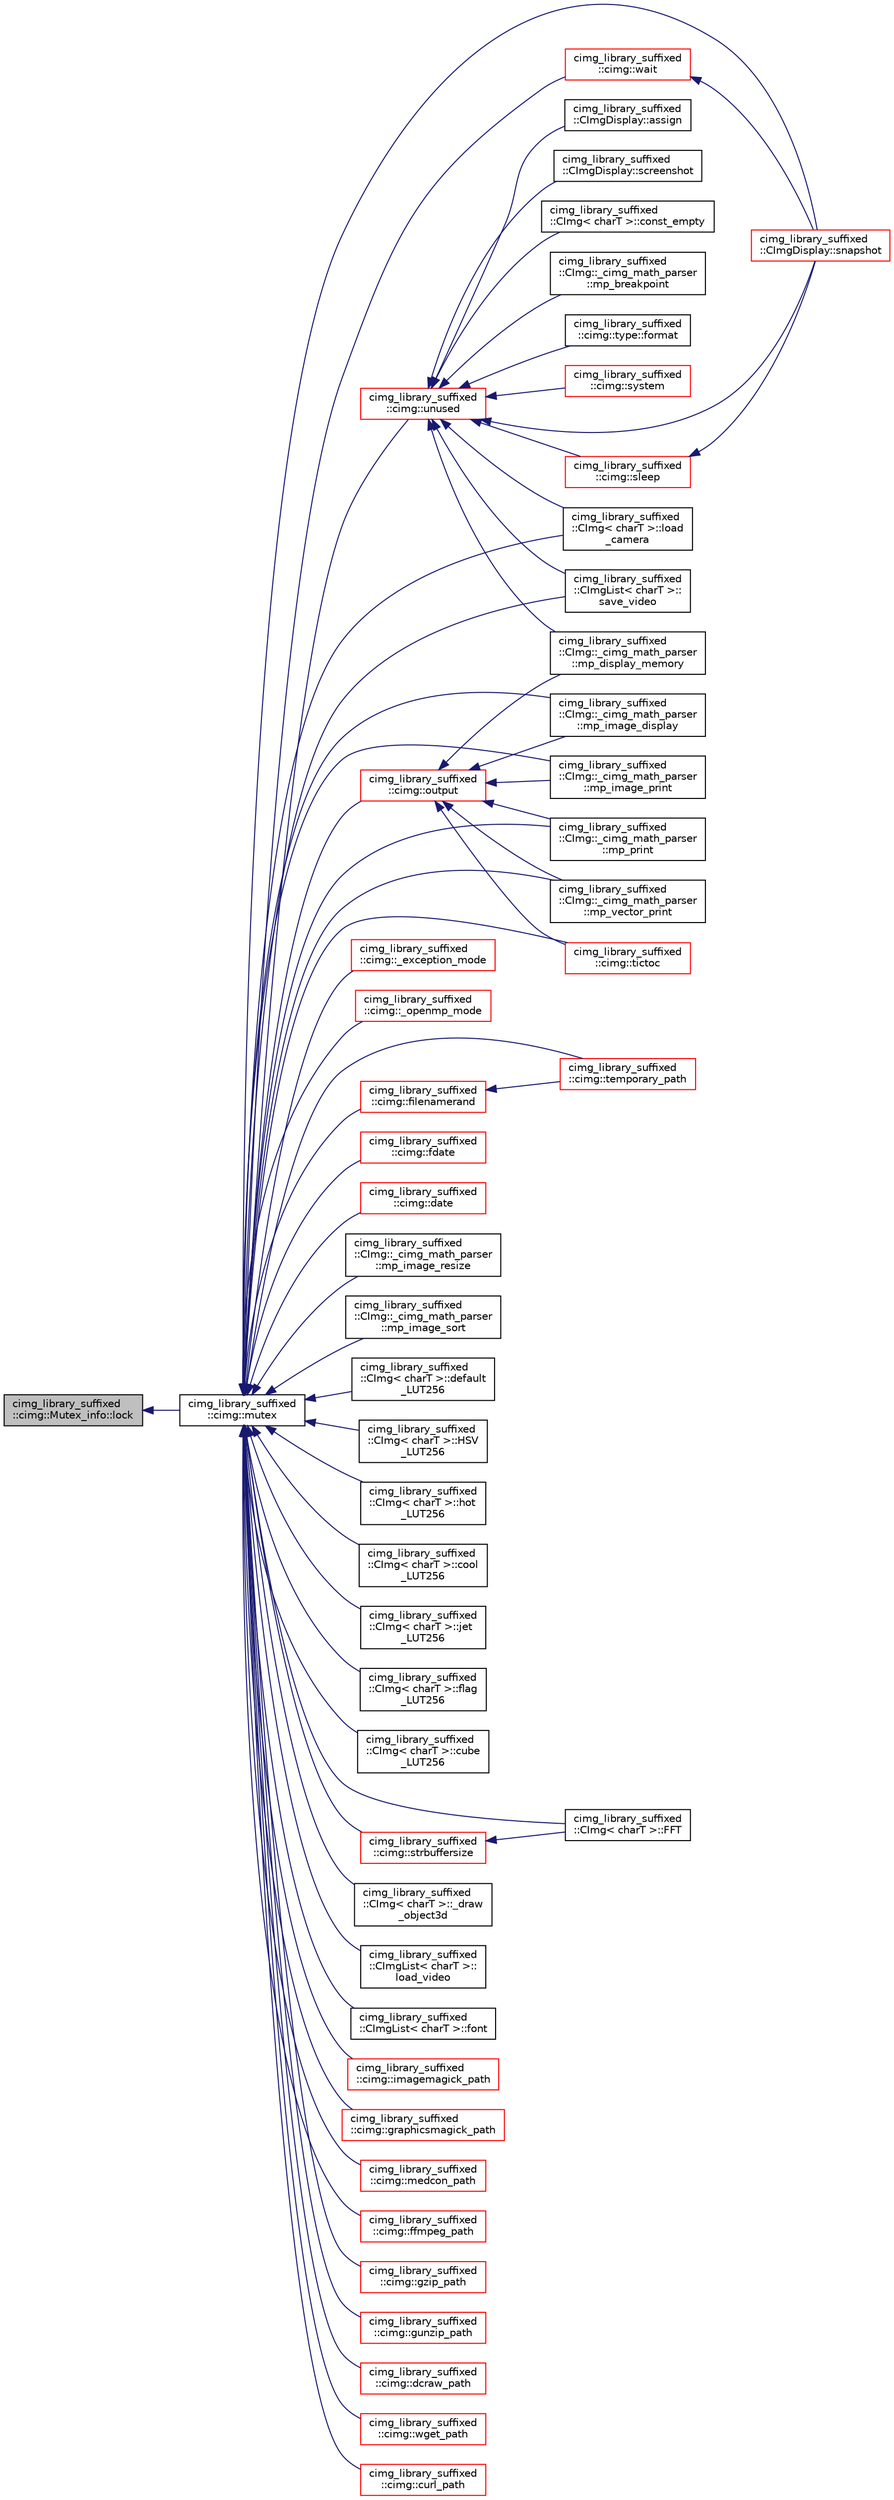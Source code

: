 digraph "cimg_library_suffixed::cimg::Mutex_info::lock"
{
  edge [fontname="Helvetica",fontsize="10",labelfontname="Helvetica",labelfontsize="10"];
  node [fontname="Helvetica",fontsize="10",shape=record];
  rankdir="LR";
  Node3 [label="cimg_library_suffixed\l::cimg::Mutex_info::lock",height=0.2,width=0.4,color="black", fillcolor="grey75", style="filled", fontcolor="black"];
  Node3 -> Node4 [dir="back",color="midnightblue",fontsize="10",style="solid",fontname="Helvetica"];
  Node4 [label="cimg_library_suffixed\l::cimg::mutex",height=0.2,width=0.4,color="black", fillcolor="white", style="filled",URL="$namespacecimg__library__suffixed_1_1cimg.html#a9e739e4b4ac058abfba069466617b914"];
  Node4 -> Node5 [dir="back",color="midnightblue",fontsize="10",style="solid",fontname="Helvetica"];
  Node5 [label="cimg_library_suffixed\l::cimg::unused",height=0.2,width=0.4,color="red", fillcolor="white", style="filled",URL="$namespacecimg__library__suffixed_1_1cimg.html#a79aef0cbcf66ceb71c2b74cb66b4deb2",tooltip="Avoid warning messages due to unused parameters. Do nothing actually. "];
  Node5 -> Node6 [dir="back",color="midnightblue",fontsize="10",style="solid",fontname="Helvetica"];
  Node6 [label="cimg_library_suffixed\l::cimg::type::format",height=0.2,width=0.4,color="black", fillcolor="white", style="filled",URL="$structcimg__library__suffixed_1_1cimg_1_1type.html#a282756ed38a301a26ce37292782ec5c5"];
  Node5 -> Node7 [dir="back",color="midnightblue",fontsize="10",style="solid",fontname="Helvetica"];
  Node7 [label="cimg_library_suffixed\l::cimg::system",height=0.2,width=0.4,color="red", fillcolor="white", style="filled",URL="$namespacecimg__library__suffixed_1_1cimg.html#a5ddfa532b09b12973f543977f1f688da"];
  Node5 -> Node48 [dir="back",color="midnightblue",fontsize="10",style="solid",fontname="Helvetica"];
  Node48 [label="cimg_library_suffixed\l::cimg::sleep",height=0.2,width=0.4,color="red", fillcolor="white", style="filled",URL="$namespacecimg__library__suffixed_1_1cimg.html#aa2bf8fb0d97c122cbc52e1f2e167e8a6",tooltip="Sleep for a given numbers of milliseconds. "];
  Node48 -> Node58 [dir="back",color="midnightblue",fontsize="10",style="solid",fontname="Helvetica"];
  Node58 [label="cimg_library_suffixed\l::CImgDisplay::snapshot",height=0.2,width=0.4,color="red", fillcolor="white", style="filled",URL="$structcimg__library__suffixed_1_1_c_img_display.html#a914ee0515249db301dc66275861a6b3e",tooltip="Take a snapshot of the associated window content. "];
  Node5 -> Node63 [dir="back",color="midnightblue",fontsize="10",style="solid",fontname="Helvetica"];
  Node63 [label="cimg_library_suffixed\l::CImgDisplay::assign",height=0.2,width=0.4,color="black", fillcolor="white", style="filled",URL="$structcimg__library__suffixed_1_1_c_img_display.html#a316edd54f58ad7fa3fdbb439f1b34177",tooltip="Construct a display with specified dimensions . "];
  Node5 -> Node64 [dir="back",color="midnightblue",fontsize="10",style="solid",fontname="Helvetica"];
  Node64 [label="cimg_library_suffixed\l::CImgDisplay::screenshot",height=0.2,width=0.4,color="black", fillcolor="white", style="filled",URL="$structcimg__library__suffixed_1_1_c_img_display.html#a264122e4cc7584dfa57678ceda68bfbb",tooltip="Take a snapshot of the current screen content. "];
  Node5 -> Node58 [dir="back",color="midnightblue",fontsize="10",style="solid",fontname="Helvetica"];
  Node5 -> Node65 [dir="back",color="midnightblue",fontsize="10",style="solid",fontname="Helvetica"];
  Node65 [label="cimg_library_suffixed\l::CImg\< charT \>::const_empty",height=0.2,width=0.4,color="black", fillcolor="white", style="filled",URL="$structcimg__library__suffixed_1_1_c_img.html#a0c25588da200d84fb03afb1b491c6738",tooltip="Return a reference to an empty image . "];
  Node5 -> Node66 [dir="back",color="midnightblue",fontsize="10",style="solid",fontname="Helvetica"];
  Node66 [label="cimg_library_suffixed\l::CImg::_cimg_math_parser\l::mp_breakpoint",height=0.2,width=0.4,color="black", fillcolor="white", style="filled",URL="$structcimg__library__suffixed_1_1_c_img_1_1__cimg__math__parser.html#a7a7f75c918df02ccfa168c11a143c585"];
  Node5 -> Node67 [dir="back",color="midnightblue",fontsize="10",style="solid",fontname="Helvetica"];
  Node67 [label="cimg_library_suffixed\l::CImg::_cimg_math_parser\l::mp_display_memory",height=0.2,width=0.4,color="black", fillcolor="white", style="filled",URL="$structcimg__library__suffixed_1_1_c_img_1_1__cimg__math__parser.html#a6d1b924d601f12aafc3733441e165124"];
  Node5 -> Node81 [dir="back",color="midnightblue",fontsize="10",style="solid",fontname="Helvetica"];
  Node81 [label="cimg_library_suffixed\l::CImg\< charT \>::load\l_camera",height=0.2,width=0.4,color="black", fillcolor="white", style="filled",URL="$structcimg__library__suffixed_1_1_c_img.html#a7283a9a49902ac537d8e1bb2613ee9cc",tooltip="Load image from a camera stream, using OpenCV. "];
  Node5 -> Node84 [dir="back",color="midnightblue",fontsize="10",style="solid",fontname="Helvetica"];
  Node84 [label="cimg_library_suffixed\l::CImgList\< charT \>::\lsave_video",height=0.2,width=0.4,color="black", fillcolor="white", style="filled",URL="$structcimg__library__suffixed_1_1_c_img_list.html#a4fcada66102d9f9245f11d2127dbe8fb",tooltip="Save image sequence, using the OpenCV library. "];
  Node4 -> Node87 [dir="back",color="midnightblue",fontsize="10",style="solid",fontname="Helvetica"];
  Node87 [label="cimg_library_suffixed\l::cimg::_exception_mode",height=0.2,width=0.4,color="red", fillcolor="white", style="filled",URL="$namespacecimg__library__suffixed_1_1cimg.html#a6c578f866de2be9be7e385d693c758c8"];
  Node4 -> Node188 [dir="back",color="midnightblue",fontsize="10",style="solid",fontname="Helvetica"];
  Node188 [label="cimg_library_suffixed\l::cimg::_openmp_mode",height=0.2,width=0.4,color="red", fillcolor="white", style="filled",URL="$namespacecimg__library__suffixed_1_1cimg.html#a2a1f404b2580ad14629ca49e7c5380e5",tooltip="Set current  openmp mode. "];
  Node4 -> Node161 [dir="back",color="midnightblue",fontsize="10",style="solid",fontname="Helvetica"];
  Node161 [label="cimg_library_suffixed\l::cimg::output",height=0.2,width=0.4,color="red", fillcolor="white", style="filled",URL="$namespacecimg__library__suffixed_1_1cimg.html#ada686776cc71803df391eea79cd1b3e5",tooltip="Get/set default output stream for the  library messages. "];
  Node161 -> Node67 [dir="back",color="midnightblue",fontsize="10",style="solid",fontname="Helvetica"];
  Node161 -> Node170 [dir="back",color="midnightblue",fontsize="10",style="solid",fontname="Helvetica"];
  Node170 [label="cimg_library_suffixed\l::CImg::_cimg_math_parser\l::mp_image_display",height=0.2,width=0.4,color="black", fillcolor="white", style="filled",URL="$structcimg__library__suffixed_1_1_c_img_1_1__cimg__math__parser.html#ad2d5f6551f0f1016374e3ece398f8624"];
  Node161 -> Node171 [dir="back",color="midnightblue",fontsize="10",style="solid",fontname="Helvetica"];
  Node171 [label="cimg_library_suffixed\l::CImg::_cimg_math_parser\l::mp_image_print",height=0.2,width=0.4,color="black", fillcolor="white", style="filled",URL="$structcimg__library__suffixed_1_1_c_img_1_1__cimg__math__parser.html#accadb0cbf6248cad3cc6985a8325df20"];
  Node161 -> Node172 [dir="back",color="midnightblue",fontsize="10",style="solid",fontname="Helvetica"];
  Node172 [label="cimg_library_suffixed\l::CImg::_cimg_math_parser\l::mp_print",height=0.2,width=0.4,color="black", fillcolor="white", style="filled",URL="$structcimg__library__suffixed_1_1_c_img_1_1__cimg__math__parser.html#aad0725b5cc325c823bb66b26c48fa253"];
  Node161 -> Node173 [dir="back",color="midnightblue",fontsize="10",style="solid",fontname="Helvetica"];
  Node173 [label="cimg_library_suffixed\l::CImg::_cimg_math_parser\l::mp_vector_print",height=0.2,width=0.4,color="black", fillcolor="white", style="filled",URL="$structcimg__library__suffixed_1_1_c_img_1_1__cimg__math__parser.html#a223221c97f90a501165ccafad7d0121a"];
  Node161 -> Node176 [dir="back",color="midnightblue",fontsize="10",style="solid",fontname="Helvetica"];
  Node176 [label="cimg_library_suffixed\l::cimg::tictoc",height=0.2,width=0.4,color="red", fillcolor="white", style="filled",URL="$namespacecimg__library__suffixed_1_1cimg.html#ab47e3a7718b582df77725470f3824eb4"];
  Node4 -> Node50 [dir="back",color="midnightblue",fontsize="10",style="solid",fontname="Helvetica"];
  Node50 [label="cimg_library_suffixed\l::cimg::wait",height=0.2,width=0.4,color="red", fillcolor="white", style="filled",URL="$namespacecimg__library__suffixed_1_1cimg.html#a8431f8cf0989f40df3b6ac7d9dc90abd",tooltip="Wait for a given number of milliseconds since the last call to wait(). "];
  Node50 -> Node58 [dir="back",color="midnightblue",fontsize="10",style="solid",fontname="Helvetica"];
  Node4 -> Node179 [dir="back",color="midnightblue",fontsize="10",style="solid",fontname="Helvetica"];
  Node179 [label="cimg_library_suffixed\l::cimg::filenamerand",height=0.2,width=0.4,color="red", fillcolor="white", style="filled",URL="$namespacecimg__library__suffixed_1_1cimg.html#ae92216bbc140ed7afef601f72ba2bd81"];
  Node179 -> Node119 [dir="back",color="midnightblue",fontsize="10",style="solid",fontname="Helvetica"];
  Node119 [label="cimg_library_suffixed\l::cimg::temporary_path",height=0.2,width=0.4,color="red", fillcolor="white", style="filled",URL="$namespacecimg__library__suffixed_1_1cimg.html#ae9af8e17db04e875db3b45cbe58892d6",tooltip="Get/set path to store temporary files. "];
  Node4 -> Node190 [dir="back",color="midnightblue",fontsize="10",style="solid",fontname="Helvetica"];
  Node190 [label="cimg_library_suffixed\l::cimg::fdate",height=0.2,width=0.4,color="red", fillcolor="white", style="filled",URL="$namespacecimg__library__suffixed_1_1cimg.html#a0654bf4ceae1444ae9fa1113cbb064ee",tooltip="Get last write time of a given file or directory (multiple-attributes version). "];
  Node4 -> Node181 [dir="back",color="midnightblue",fontsize="10",style="solid",fontname="Helvetica"];
  Node181 [label="cimg_library_suffixed\l::cimg::date",height=0.2,width=0.4,color="red", fillcolor="white", style="filled",URL="$namespacecimg__library__suffixed_1_1cimg.html#a6b6e28a991c9e426d8cb1c6d1e02849e",tooltip="Get current local time (multiple-attributes version). "];
  Node4 -> Node58 [dir="back",color="midnightblue",fontsize="10",style="solid",fontname="Helvetica"];
  Node4 -> Node170 [dir="back",color="midnightblue",fontsize="10",style="solid",fontname="Helvetica"];
  Node4 -> Node171 [dir="back",color="midnightblue",fontsize="10",style="solid",fontname="Helvetica"];
  Node4 -> Node192 [dir="back",color="midnightblue",fontsize="10",style="solid",fontname="Helvetica"];
  Node192 [label="cimg_library_suffixed\l::CImg::_cimg_math_parser\l::mp_image_resize",height=0.2,width=0.4,color="black", fillcolor="white", style="filled",URL="$structcimg__library__suffixed_1_1_c_img_1_1__cimg__math__parser.html#ad676e1626e3d1e0abc5317527ecb9e6f"];
  Node4 -> Node193 [dir="back",color="midnightblue",fontsize="10",style="solid",fontname="Helvetica"];
  Node193 [label="cimg_library_suffixed\l::CImg::_cimg_math_parser\l::mp_image_sort",height=0.2,width=0.4,color="black", fillcolor="white", style="filled",URL="$structcimg__library__suffixed_1_1_c_img_1_1__cimg__math__parser.html#a3dc8e03302dcf232f3f72dfd6f0feb96"];
  Node4 -> Node172 [dir="back",color="midnightblue",fontsize="10",style="solid",fontname="Helvetica"];
  Node4 -> Node173 [dir="back",color="midnightblue",fontsize="10",style="solid",fontname="Helvetica"];
  Node4 -> Node194 [dir="back",color="midnightblue",fontsize="10",style="solid",fontname="Helvetica"];
  Node194 [label="cimg_library_suffixed\l::CImg\< charT \>::default\l_LUT256",height=0.2,width=0.4,color="black", fillcolor="white", style="filled",URL="$structcimg__library__suffixed_1_1_c_img.html#a8ba500fe12161e3920124457308956ac",tooltip="Return colormap \"default\", containing 256 colors entries in RGB. "];
  Node4 -> Node195 [dir="back",color="midnightblue",fontsize="10",style="solid",fontname="Helvetica"];
  Node195 [label="cimg_library_suffixed\l::CImg\< charT \>::HSV\l_LUT256",height=0.2,width=0.4,color="black", fillcolor="white", style="filled",URL="$structcimg__library__suffixed_1_1_c_img.html#a51f90120a4070c5d47806c9fffc210ff",tooltip="Return colormap \"HSV\", containing 256 colors entries in RGB. "];
  Node4 -> Node196 [dir="back",color="midnightblue",fontsize="10",style="solid",fontname="Helvetica"];
  Node196 [label="cimg_library_suffixed\l::CImg\< charT \>::hot\l_LUT256",height=0.2,width=0.4,color="black", fillcolor="white", style="filled",URL="$structcimg__library__suffixed_1_1_c_img.html#a2f69ebdf31dfb711698fe30753714c4b",tooltip="Return colormap \"hot\", containing 256 colors entries in RGB. "];
  Node4 -> Node197 [dir="back",color="midnightblue",fontsize="10",style="solid",fontname="Helvetica"];
  Node197 [label="cimg_library_suffixed\l::CImg\< charT \>::cool\l_LUT256",height=0.2,width=0.4,color="black", fillcolor="white", style="filled",URL="$structcimg__library__suffixed_1_1_c_img.html#a005b4b10c6ea4202a3d5b243cfdda18b",tooltip="Return colormap \"cool\", containing 256 colors entries in RGB. "];
  Node4 -> Node198 [dir="back",color="midnightblue",fontsize="10",style="solid",fontname="Helvetica"];
  Node198 [label="cimg_library_suffixed\l::CImg\< charT \>::jet\l_LUT256",height=0.2,width=0.4,color="black", fillcolor="white", style="filled",URL="$structcimg__library__suffixed_1_1_c_img.html#a5d583ac0b28ff49e4fd09216a8ccd5c9",tooltip="Return colormap \"jet\", containing 256 colors entries in RGB. "];
  Node4 -> Node199 [dir="back",color="midnightblue",fontsize="10",style="solid",fontname="Helvetica"];
  Node199 [label="cimg_library_suffixed\l::CImg\< charT \>::flag\l_LUT256",height=0.2,width=0.4,color="black", fillcolor="white", style="filled",URL="$structcimg__library__suffixed_1_1_c_img.html#adb5bd770cc77e0989d01df4498f5138c",tooltip="Return colormap \"flag\", containing 256 colors entries in RGB. "];
  Node4 -> Node200 [dir="back",color="midnightblue",fontsize="10",style="solid",fontname="Helvetica"];
  Node200 [label="cimg_library_suffixed\l::CImg\< charT \>::cube\l_LUT256",height=0.2,width=0.4,color="black", fillcolor="white", style="filled",URL="$structcimg__library__suffixed_1_1_c_img.html#a0783d1845462d2d1f70d9fe3bc9708a2",tooltip="Return colormap \"cube\", containing 256 colors entries in RGB. "];
  Node4 -> Node201 [dir="back",color="midnightblue",fontsize="10",style="solid",fontname="Helvetica"];
  Node201 [label="cimg_library_suffixed\l::CImg\< charT \>::FFT",height=0.2,width=0.4,color="black", fillcolor="white", style="filled",URL="$structcimg__library__suffixed_1_1_c_img.html#abf1763dd0cf132f59147662022feb791",tooltip="Compute 1d Fast Fourier Transform, along a specified axis. "];
  Node4 -> Node202 [dir="back",color="midnightblue",fontsize="10",style="solid",fontname="Helvetica"];
  Node202 [label="cimg_library_suffixed\l::CImg\< charT \>::_draw\l_object3d",height=0.2,width=0.4,color="black", fillcolor="white", style="filled",URL="$structcimg__library__suffixed_1_1_c_img.html#a6dba86c8049ae141ffc9936b2eaf5c5c"];
  Node4 -> Node81 [dir="back",color="midnightblue",fontsize="10",style="solid",fontname="Helvetica"];
  Node4 -> Node115 [dir="back",color="midnightblue",fontsize="10",style="solid",fontname="Helvetica"];
  Node115 [label="cimg_library_suffixed\l::CImgList\< charT \>::\lload_video",height=0.2,width=0.4,color="black", fillcolor="white", style="filled",URL="$structcimg__library__suffixed_1_1_c_img_list.html#a23a2c8ad55006cc12ef5316355e46ea0",tooltip="Load an image from a video file, using OpenCV library. "];
  Node4 -> Node84 [dir="back",color="midnightblue",fontsize="10",style="solid",fontname="Helvetica"];
  Node4 -> Node203 [dir="back",color="midnightblue",fontsize="10",style="solid",fontname="Helvetica"];
  Node203 [label="cimg_library_suffixed\l::CImgList\< charT \>::font",height=0.2,width=0.4,color="black", fillcolor="white", style="filled",URL="$structcimg__library__suffixed_1_1_c_img_list.html#aeb4a6463a473fa5935f69534ca1a49c8",tooltip="Return a CImg pre-defined font with desired size. "];
  Node4 -> Node119 [dir="back",color="midnightblue",fontsize="10",style="solid",fontname="Helvetica"];
  Node4 -> Node121 [dir="back",color="midnightblue",fontsize="10",style="solid",fontname="Helvetica"];
  Node121 [label="cimg_library_suffixed\l::cimg::imagemagick_path",height=0.2,width=0.4,color="red", fillcolor="white", style="filled",URL="$namespacecimg__library__suffixed_1_1cimg.html#a96cabeea0a54a10aeee97ead7b672f0f",tooltip="Get/set path to the Program Files/ directory (Windows only). "];
  Node4 -> Node122 [dir="back",color="midnightblue",fontsize="10",style="solid",fontname="Helvetica"];
  Node122 [label="cimg_library_suffixed\l::cimg::graphicsmagick_path",height=0.2,width=0.4,color="red", fillcolor="white", style="filled",URL="$namespacecimg__library__suffixed_1_1cimg.html#ab4063d8fb2c2564596f33f4a75436f76",tooltip="Get/set path to the GraphicsMagick&#39;s gm binary. "];
  Node4 -> Node123 [dir="back",color="midnightblue",fontsize="10",style="solid",fontname="Helvetica"];
  Node123 [label="cimg_library_suffixed\l::cimg::medcon_path",height=0.2,width=0.4,color="red", fillcolor="white", style="filled",URL="$namespacecimg__library__suffixed_1_1cimg.html#a65c2f6f9671ac4f3eae2b5624313926e",tooltip="Get/set path to the XMedcon&#39;s medcon binary. "];
  Node4 -> Node124 [dir="back",color="midnightblue",fontsize="10",style="solid",fontname="Helvetica"];
  Node124 [label="cimg_library_suffixed\l::cimg::ffmpeg_path",height=0.2,width=0.4,color="red", fillcolor="white", style="filled",URL="$namespacecimg__library__suffixed_1_1cimg.html#a5b8fba26176c5506b1eb27e70ca44889",tooltip="Get/set path to the FFMPEG&#39;s ffmpeg binary. "];
  Node4 -> Node125 [dir="back",color="midnightblue",fontsize="10",style="solid",fontname="Helvetica"];
  Node125 [label="cimg_library_suffixed\l::cimg::gzip_path",height=0.2,width=0.4,color="red", fillcolor="white", style="filled",URL="$namespacecimg__library__suffixed_1_1cimg.html#aac00308d827ccbd69bd26c9ba6e1356b",tooltip="Get/set path to the gzip binary. "];
  Node4 -> Node126 [dir="back",color="midnightblue",fontsize="10",style="solid",fontname="Helvetica"];
  Node126 [label="cimg_library_suffixed\l::cimg::gunzip_path",height=0.2,width=0.4,color="red", fillcolor="white", style="filled",URL="$namespacecimg__library__suffixed_1_1cimg.html#a7b4390d7bec2ffbf27d108f1c3a699e0",tooltip="Get/set path to the gunzip binary. "];
  Node4 -> Node127 [dir="back",color="midnightblue",fontsize="10",style="solid",fontname="Helvetica"];
  Node127 [label="cimg_library_suffixed\l::cimg::dcraw_path",height=0.2,width=0.4,color="red", fillcolor="white", style="filled",URL="$namespacecimg__library__suffixed_1_1cimg.html#ad2459563e2ed326f303b9ac4e91744b0",tooltip="Get/set path to the dcraw binary. "];
  Node4 -> Node128 [dir="back",color="midnightblue",fontsize="10",style="solid",fontname="Helvetica"];
  Node128 [label="cimg_library_suffixed\l::cimg::wget_path",height=0.2,width=0.4,color="red", fillcolor="white", style="filled",URL="$namespacecimg__library__suffixed_1_1cimg.html#a36ccf2e6a6542f4e93eac819cf5d91ba",tooltip="Get/set path to the wget binary. "];
  Node4 -> Node129 [dir="back",color="midnightblue",fontsize="10",style="solid",fontname="Helvetica"];
  Node129 [label="cimg_library_suffixed\l::cimg::curl_path",height=0.2,width=0.4,color="red", fillcolor="white", style="filled",URL="$namespacecimg__library__suffixed_1_1cimg.html#aebd4f990c3e148573c96c04dbfdcc5c6",tooltip="Get/set path to the curl binary. "];
  Node4 -> Node176 [dir="back",color="midnightblue",fontsize="10",style="solid",fontname="Helvetica"];
  Node4 -> Node204 [dir="back",color="midnightblue",fontsize="10",style="solid",fontname="Helvetica"];
  Node204 [label="cimg_library_suffixed\l::cimg::strbuffersize",height=0.2,width=0.4,color="red", fillcolor="white", style="filled",URL="$namespacecimg__library__suffixed_1_1cimg.html#a73a84376fb4f9577c5786ad58289efad"];
  Node204 -> Node201 [dir="back",color="midnightblue",fontsize="10",style="solid",fontname="Helvetica"];
}
